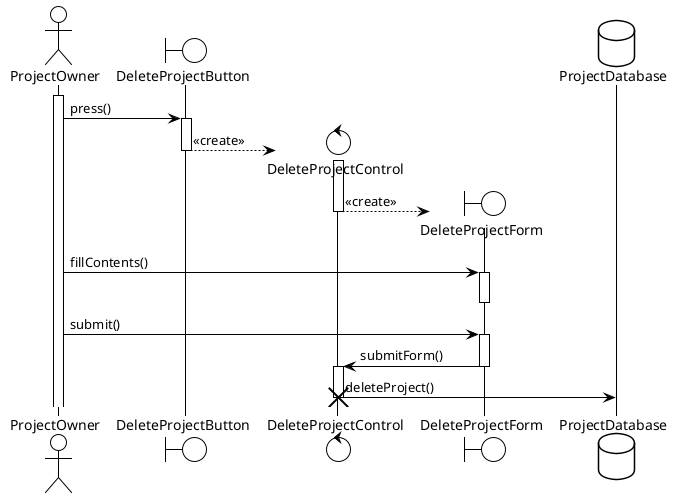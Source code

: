 @startuml DeleteProject
!theme plain
actor ProjectOwner as PO
boundary DeleteProjectButton as DPB
control DeleteProjectControl as DPC
boundary DeleteProjectForm as DPF
database ProjectDatabase as PD

activate PO

PO -> DPB : press()
activate DPB

create DPC
DPB --> DPC : <<create>>
deactivate DPB
activate DPC

create DPF
DPC --> DPF : <<create>>
deactivate DPC

PO -> DPF : fillContents()
activate DPF
deactivate DPF

PO -> DPF : submit()
activate DPF

DPF -> DPC : submitForm()
deactivate DPF
activate DPC

DPC -> PD : deleteProject()
destroy DPC
@enduml